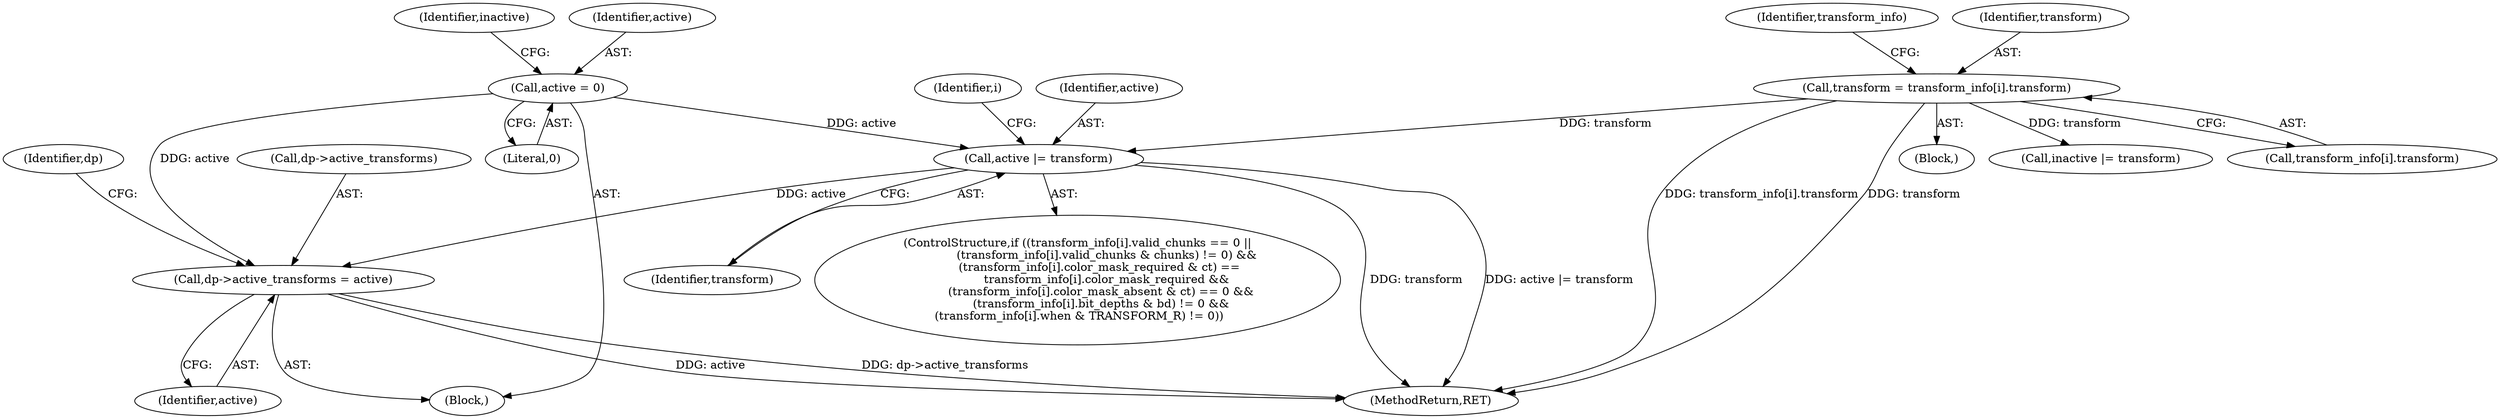 digraph "0_Android_9d4853418ab2f754c2b63e091c29c5529b8b86ca_25@pointer" {
"1000378" [label="(Call,dp->active_transforms = active)"];
"1000250" [label="(Call,active = 0)"];
"1000358" [label="(Call,active |= transform)"];
"1000289" [label="(Call,transform = transform_info[i].transform)"];
"1000379" [label="(Call,dp->active_transforms)"];
"1000287" [label="(Block,)"];
"1000372" [label="(Call,inactive |= transform)"];
"1000278" [label="(Identifier,i)"];
"1000296" [label="(ControlStructure,if ((transform_info[i].valid_chunks == 0 ||\n                (transform_info[i].valid_chunks & chunks) != 0) &&\n            (transform_info[i].color_mask_required & ct) ==\n                transform_info[i].color_mask_required &&\n             (transform_info[i].color_mask_absent & ct) == 0 &&\n             (transform_info[i].bit_depths & bd) != 0 &&\n (transform_info[i].when & TRANSFORM_R) != 0))"];
"1000302" [label="(Identifier,transform_info)"];
"1000360" [label="(Identifier,transform)"];
"1000252" [label="(Literal,0)"];
"1000378" [label="(Call,dp->active_transforms = active)"];
"1000358" [label="(Call,active |= transform)"];
"1000388" [label="(MethodReturn,RET)"];
"1000242" [label="(Block,)"];
"1000250" [label="(Call,active = 0)"];
"1000289" [label="(Call,transform = transform_info[i].transform)"];
"1000290" [label="(Identifier,transform)"];
"1000382" [label="(Identifier,active)"];
"1000291" [label="(Call,transform_info[i].transform)"];
"1000359" [label="(Identifier,active)"];
"1000385" [label="(Identifier,dp)"];
"1000255" [label="(Identifier,inactive)"];
"1000251" [label="(Identifier,active)"];
"1000378" -> "1000242"  [label="AST: "];
"1000378" -> "1000382"  [label="CFG: "];
"1000379" -> "1000378"  [label="AST: "];
"1000382" -> "1000378"  [label="AST: "];
"1000385" -> "1000378"  [label="CFG: "];
"1000378" -> "1000388"  [label="DDG: dp->active_transforms"];
"1000378" -> "1000388"  [label="DDG: active"];
"1000250" -> "1000378"  [label="DDG: active"];
"1000358" -> "1000378"  [label="DDG: active"];
"1000250" -> "1000242"  [label="AST: "];
"1000250" -> "1000252"  [label="CFG: "];
"1000251" -> "1000250"  [label="AST: "];
"1000252" -> "1000250"  [label="AST: "];
"1000255" -> "1000250"  [label="CFG: "];
"1000250" -> "1000358"  [label="DDG: active"];
"1000358" -> "1000296"  [label="AST: "];
"1000358" -> "1000360"  [label="CFG: "];
"1000359" -> "1000358"  [label="AST: "];
"1000360" -> "1000358"  [label="AST: "];
"1000278" -> "1000358"  [label="CFG: "];
"1000358" -> "1000388"  [label="DDG: active |= transform"];
"1000358" -> "1000388"  [label="DDG: transform"];
"1000289" -> "1000358"  [label="DDG: transform"];
"1000289" -> "1000287"  [label="AST: "];
"1000289" -> "1000291"  [label="CFG: "];
"1000290" -> "1000289"  [label="AST: "];
"1000291" -> "1000289"  [label="AST: "];
"1000302" -> "1000289"  [label="CFG: "];
"1000289" -> "1000388"  [label="DDG: transform_info[i].transform"];
"1000289" -> "1000388"  [label="DDG: transform"];
"1000289" -> "1000372"  [label="DDG: transform"];
}

